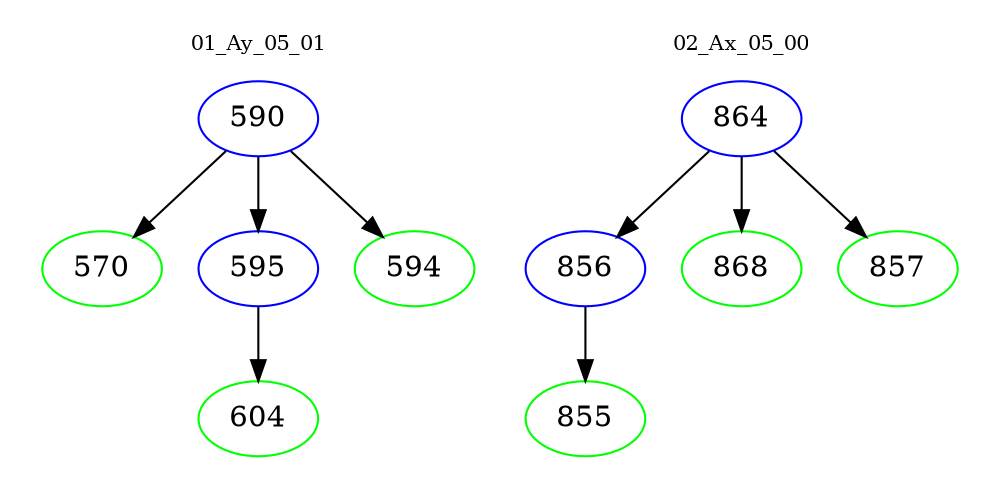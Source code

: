 digraph{
subgraph cluster_0 {
color = white
label = "01_Ay_05_01";
fontsize=10;
T0_590 [label="590", color="blue"]
T0_590 -> T0_570 [color="black"]
T0_570 [label="570", color="green"]
T0_590 -> T0_595 [color="black"]
T0_595 [label="595", color="blue"]
T0_595 -> T0_604 [color="black"]
T0_604 [label="604", color="green"]
T0_590 -> T0_594 [color="black"]
T0_594 [label="594", color="green"]
}
subgraph cluster_1 {
color = white
label = "02_Ax_05_00";
fontsize=10;
T1_864 [label="864", color="blue"]
T1_864 -> T1_856 [color="black"]
T1_856 [label="856", color="blue"]
T1_856 -> T1_855 [color="black"]
T1_855 [label="855", color="green"]
T1_864 -> T1_868 [color="black"]
T1_868 [label="868", color="green"]
T1_864 -> T1_857 [color="black"]
T1_857 [label="857", color="green"]
}
}
